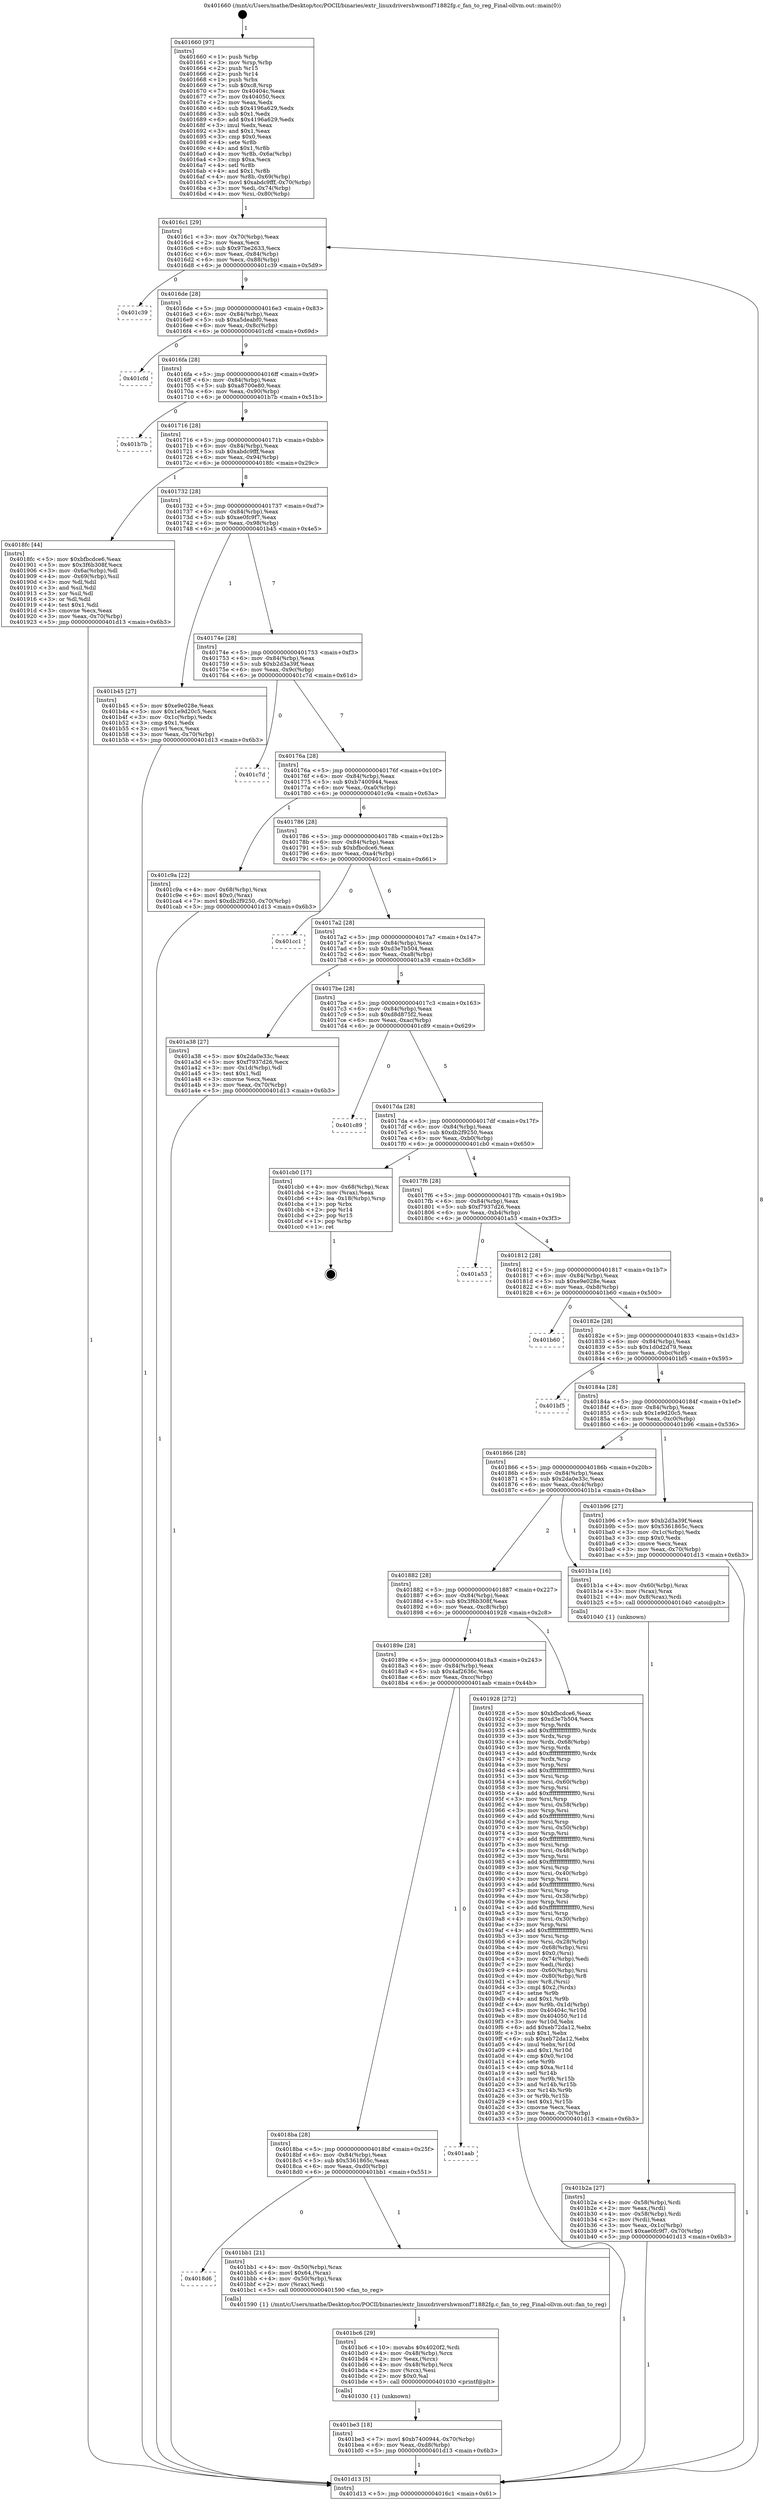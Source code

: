 digraph "0x401660" {
  label = "0x401660 (/mnt/c/Users/mathe/Desktop/tcc/POCII/binaries/extr_linuxdrivershwmonf71882fg.c_fan_to_reg_Final-ollvm.out::main(0))"
  labelloc = "t"
  node[shape=record]

  Entry [label="",width=0.3,height=0.3,shape=circle,fillcolor=black,style=filled]
  "0x4016c1" [label="{
     0x4016c1 [29]\l
     | [instrs]\l
     &nbsp;&nbsp;0x4016c1 \<+3\>: mov -0x70(%rbp),%eax\l
     &nbsp;&nbsp;0x4016c4 \<+2\>: mov %eax,%ecx\l
     &nbsp;&nbsp;0x4016c6 \<+6\>: sub $0x97be2633,%ecx\l
     &nbsp;&nbsp;0x4016cc \<+6\>: mov %eax,-0x84(%rbp)\l
     &nbsp;&nbsp;0x4016d2 \<+6\>: mov %ecx,-0x88(%rbp)\l
     &nbsp;&nbsp;0x4016d8 \<+6\>: je 0000000000401c39 \<main+0x5d9\>\l
  }"]
  "0x401c39" [label="{
     0x401c39\l
  }", style=dashed]
  "0x4016de" [label="{
     0x4016de [28]\l
     | [instrs]\l
     &nbsp;&nbsp;0x4016de \<+5\>: jmp 00000000004016e3 \<main+0x83\>\l
     &nbsp;&nbsp;0x4016e3 \<+6\>: mov -0x84(%rbp),%eax\l
     &nbsp;&nbsp;0x4016e9 \<+5\>: sub $0xa5deabf0,%eax\l
     &nbsp;&nbsp;0x4016ee \<+6\>: mov %eax,-0x8c(%rbp)\l
     &nbsp;&nbsp;0x4016f4 \<+6\>: je 0000000000401cfd \<main+0x69d\>\l
  }"]
  Exit [label="",width=0.3,height=0.3,shape=circle,fillcolor=black,style=filled,peripheries=2]
  "0x401cfd" [label="{
     0x401cfd\l
  }", style=dashed]
  "0x4016fa" [label="{
     0x4016fa [28]\l
     | [instrs]\l
     &nbsp;&nbsp;0x4016fa \<+5\>: jmp 00000000004016ff \<main+0x9f\>\l
     &nbsp;&nbsp;0x4016ff \<+6\>: mov -0x84(%rbp),%eax\l
     &nbsp;&nbsp;0x401705 \<+5\>: sub $0xa8700e80,%eax\l
     &nbsp;&nbsp;0x40170a \<+6\>: mov %eax,-0x90(%rbp)\l
     &nbsp;&nbsp;0x401710 \<+6\>: je 0000000000401b7b \<main+0x51b\>\l
  }"]
  "0x401be3" [label="{
     0x401be3 [18]\l
     | [instrs]\l
     &nbsp;&nbsp;0x401be3 \<+7\>: movl $0xb7400944,-0x70(%rbp)\l
     &nbsp;&nbsp;0x401bea \<+6\>: mov %eax,-0xd8(%rbp)\l
     &nbsp;&nbsp;0x401bf0 \<+5\>: jmp 0000000000401d13 \<main+0x6b3\>\l
  }"]
  "0x401b7b" [label="{
     0x401b7b\l
  }", style=dashed]
  "0x401716" [label="{
     0x401716 [28]\l
     | [instrs]\l
     &nbsp;&nbsp;0x401716 \<+5\>: jmp 000000000040171b \<main+0xbb\>\l
     &nbsp;&nbsp;0x40171b \<+6\>: mov -0x84(%rbp),%eax\l
     &nbsp;&nbsp;0x401721 \<+5\>: sub $0xabdc9fff,%eax\l
     &nbsp;&nbsp;0x401726 \<+6\>: mov %eax,-0x94(%rbp)\l
     &nbsp;&nbsp;0x40172c \<+6\>: je 00000000004018fc \<main+0x29c\>\l
  }"]
  "0x401bc6" [label="{
     0x401bc6 [29]\l
     | [instrs]\l
     &nbsp;&nbsp;0x401bc6 \<+10\>: movabs $0x4020f2,%rdi\l
     &nbsp;&nbsp;0x401bd0 \<+4\>: mov -0x48(%rbp),%rcx\l
     &nbsp;&nbsp;0x401bd4 \<+2\>: mov %eax,(%rcx)\l
     &nbsp;&nbsp;0x401bd6 \<+4\>: mov -0x48(%rbp),%rcx\l
     &nbsp;&nbsp;0x401bda \<+2\>: mov (%rcx),%esi\l
     &nbsp;&nbsp;0x401bdc \<+2\>: mov $0x0,%al\l
     &nbsp;&nbsp;0x401bde \<+5\>: call 0000000000401030 \<printf@plt\>\l
     | [calls]\l
     &nbsp;&nbsp;0x401030 \{1\} (unknown)\l
  }"]
  "0x4018fc" [label="{
     0x4018fc [44]\l
     | [instrs]\l
     &nbsp;&nbsp;0x4018fc \<+5\>: mov $0xbfbcdce6,%eax\l
     &nbsp;&nbsp;0x401901 \<+5\>: mov $0x3f6b308f,%ecx\l
     &nbsp;&nbsp;0x401906 \<+3\>: mov -0x6a(%rbp),%dl\l
     &nbsp;&nbsp;0x401909 \<+4\>: mov -0x69(%rbp),%sil\l
     &nbsp;&nbsp;0x40190d \<+3\>: mov %dl,%dil\l
     &nbsp;&nbsp;0x401910 \<+3\>: and %sil,%dil\l
     &nbsp;&nbsp;0x401913 \<+3\>: xor %sil,%dl\l
     &nbsp;&nbsp;0x401916 \<+3\>: or %dl,%dil\l
     &nbsp;&nbsp;0x401919 \<+4\>: test $0x1,%dil\l
     &nbsp;&nbsp;0x40191d \<+3\>: cmovne %ecx,%eax\l
     &nbsp;&nbsp;0x401920 \<+3\>: mov %eax,-0x70(%rbp)\l
     &nbsp;&nbsp;0x401923 \<+5\>: jmp 0000000000401d13 \<main+0x6b3\>\l
  }"]
  "0x401732" [label="{
     0x401732 [28]\l
     | [instrs]\l
     &nbsp;&nbsp;0x401732 \<+5\>: jmp 0000000000401737 \<main+0xd7\>\l
     &nbsp;&nbsp;0x401737 \<+6\>: mov -0x84(%rbp),%eax\l
     &nbsp;&nbsp;0x40173d \<+5\>: sub $0xae0fc9f7,%eax\l
     &nbsp;&nbsp;0x401742 \<+6\>: mov %eax,-0x98(%rbp)\l
     &nbsp;&nbsp;0x401748 \<+6\>: je 0000000000401b45 \<main+0x4e5\>\l
  }"]
  "0x401d13" [label="{
     0x401d13 [5]\l
     | [instrs]\l
     &nbsp;&nbsp;0x401d13 \<+5\>: jmp 00000000004016c1 \<main+0x61\>\l
  }"]
  "0x401660" [label="{
     0x401660 [97]\l
     | [instrs]\l
     &nbsp;&nbsp;0x401660 \<+1\>: push %rbp\l
     &nbsp;&nbsp;0x401661 \<+3\>: mov %rsp,%rbp\l
     &nbsp;&nbsp;0x401664 \<+2\>: push %r15\l
     &nbsp;&nbsp;0x401666 \<+2\>: push %r14\l
     &nbsp;&nbsp;0x401668 \<+1\>: push %rbx\l
     &nbsp;&nbsp;0x401669 \<+7\>: sub $0xc8,%rsp\l
     &nbsp;&nbsp;0x401670 \<+7\>: mov 0x40404c,%eax\l
     &nbsp;&nbsp;0x401677 \<+7\>: mov 0x404050,%ecx\l
     &nbsp;&nbsp;0x40167e \<+2\>: mov %eax,%edx\l
     &nbsp;&nbsp;0x401680 \<+6\>: sub $0x4196a629,%edx\l
     &nbsp;&nbsp;0x401686 \<+3\>: sub $0x1,%edx\l
     &nbsp;&nbsp;0x401689 \<+6\>: add $0x4196a629,%edx\l
     &nbsp;&nbsp;0x40168f \<+3\>: imul %edx,%eax\l
     &nbsp;&nbsp;0x401692 \<+3\>: and $0x1,%eax\l
     &nbsp;&nbsp;0x401695 \<+3\>: cmp $0x0,%eax\l
     &nbsp;&nbsp;0x401698 \<+4\>: sete %r8b\l
     &nbsp;&nbsp;0x40169c \<+4\>: and $0x1,%r8b\l
     &nbsp;&nbsp;0x4016a0 \<+4\>: mov %r8b,-0x6a(%rbp)\l
     &nbsp;&nbsp;0x4016a4 \<+3\>: cmp $0xa,%ecx\l
     &nbsp;&nbsp;0x4016a7 \<+4\>: setl %r8b\l
     &nbsp;&nbsp;0x4016ab \<+4\>: and $0x1,%r8b\l
     &nbsp;&nbsp;0x4016af \<+4\>: mov %r8b,-0x69(%rbp)\l
     &nbsp;&nbsp;0x4016b3 \<+7\>: movl $0xabdc9fff,-0x70(%rbp)\l
     &nbsp;&nbsp;0x4016ba \<+3\>: mov %edi,-0x74(%rbp)\l
     &nbsp;&nbsp;0x4016bd \<+4\>: mov %rsi,-0x80(%rbp)\l
  }"]
  "0x4018d6" [label="{
     0x4018d6\l
  }", style=dashed]
  "0x401b45" [label="{
     0x401b45 [27]\l
     | [instrs]\l
     &nbsp;&nbsp;0x401b45 \<+5\>: mov $0xe9e028e,%eax\l
     &nbsp;&nbsp;0x401b4a \<+5\>: mov $0x1e9d20c5,%ecx\l
     &nbsp;&nbsp;0x401b4f \<+3\>: mov -0x1c(%rbp),%edx\l
     &nbsp;&nbsp;0x401b52 \<+3\>: cmp $0x1,%edx\l
     &nbsp;&nbsp;0x401b55 \<+3\>: cmovl %ecx,%eax\l
     &nbsp;&nbsp;0x401b58 \<+3\>: mov %eax,-0x70(%rbp)\l
     &nbsp;&nbsp;0x401b5b \<+5\>: jmp 0000000000401d13 \<main+0x6b3\>\l
  }"]
  "0x40174e" [label="{
     0x40174e [28]\l
     | [instrs]\l
     &nbsp;&nbsp;0x40174e \<+5\>: jmp 0000000000401753 \<main+0xf3\>\l
     &nbsp;&nbsp;0x401753 \<+6\>: mov -0x84(%rbp),%eax\l
     &nbsp;&nbsp;0x401759 \<+5\>: sub $0xb2d3a39f,%eax\l
     &nbsp;&nbsp;0x40175e \<+6\>: mov %eax,-0x9c(%rbp)\l
     &nbsp;&nbsp;0x401764 \<+6\>: je 0000000000401c7d \<main+0x61d\>\l
  }"]
  "0x401bb1" [label="{
     0x401bb1 [21]\l
     | [instrs]\l
     &nbsp;&nbsp;0x401bb1 \<+4\>: mov -0x50(%rbp),%rax\l
     &nbsp;&nbsp;0x401bb5 \<+6\>: movl $0x64,(%rax)\l
     &nbsp;&nbsp;0x401bbb \<+4\>: mov -0x50(%rbp),%rax\l
     &nbsp;&nbsp;0x401bbf \<+2\>: mov (%rax),%edi\l
     &nbsp;&nbsp;0x401bc1 \<+5\>: call 0000000000401590 \<fan_to_reg\>\l
     | [calls]\l
     &nbsp;&nbsp;0x401590 \{1\} (/mnt/c/Users/mathe/Desktop/tcc/POCII/binaries/extr_linuxdrivershwmonf71882fg.c_fan_to_reg_Final-ollvm.out::fan_to_reg)\l
  }"]
  "0x401c7d" [label="{
     0x401c7d\l
  }", style=dashed]
  "0x40176a" [label="{
     0x40176a [28]\l
     | [instrs]\l
     &nbsp;&nbsp;0x40176a \<+5\>: jmp 000000000040176f \<main+0x10f\>\l
     &nbsp;&nbsp;0x40176f \<+6\>: mov -0x84(%rbp),%eax\l
     &nbsp;&nbsp;0x401775 \<+5\>: sub $0xb7400944,%eax\l
     &nbsp;&nbsp;0x40177a \<+6\>: mov %eax,-0xa0(%rbp)\l
     &nbsp;&nbsp;0x401780 \<+6\>: je 0000000000401c9a \<main+0x63a\>\l
  }"]
  "0x4018ba" [label="{
     0x4018ba [28]\l
     | [instrs]\l
     &nbsp;&nbsp;0x4018ba \<+5\>: jmp 00000000004018bf \<main+0x25f\>\l
     &nbsp;&nbsp;0x4018bf \<+6\>: mov -0x84(%rbp),%eax\l
     &nbsp;&nbsp;0x4018c5 \<+5\>: sub $0x5361865c,%eax\l
     &nbsp;&nbsp;0x4018ca \<+6\>: mov %eax,-0xd0(%rbp)\l
     &nbsp;&nbsp;0x4018d0 \<+6\>: je 0000000000401bb1 \<main+0x551\>\l
  }"]
  "0x401c9a" [label="{
     0x401c9a [22]\l
     | [instrs]\l
     &nbsp;&nbsp;0x401c9a \<+4\>: mov -0x68(%rbp),%rax\l
     &nbsp;&nbsp;0x401c9e \<+6\>: movl $0x0,(%rax)\l
     &nbsp;&nbsp;0x401ca4 \<+7\>: movl $0xdb2f9250,-0x70(%rbp)\l
     &nbsp;&nbsp;0x401cab \<+5\>: jmp 0000000000401d13 \<main+0x6b3\>\l
  }"]
  "0x401786" [label="{
     0x401786 [28]\l
     | [instrs]\l
     &nbsp;&nbsp;0x401786 \<+5\>: jmp 000000000040178b \<main+0x12b\>\l
     &nbsp;&nbsp;0x40178b \<+6\>: mov -0x84(%rbp),%eax\l
     &nbsp;&nbsp;0x401791 \<+5\>: sub $0xbfbcdce6,%eax\l
     &nbsp;&nbsp;0x401796 \<+6\>: mov %eax,-0xa4(%rbp)\l
     &nbsp;&nbsp;0x40179c \<+6\>: je 0000000000401cc1 \<main+0x661\>\l
  }"]
  "0x401aab" [label="{
     0x401aab\l
  }", style=dashed]
  "0x401cc1" [label="{
     0x401cc1\l
  }", style=dashed]
  "0x4017a2" [label="{
     0x4017a2 [28]\l
     | [instrs]\l
     &nbsp;&nbsp;0x4017a2 \<+5\>: jmp 00000000004017a7 \<main+0x147\>\l
     &nbsp;&nbsp;0x4017a7 \<+6\>: mov -0x84(%rbp),%eax\l
     &nbsp;&nbsp;0x4017ad \<+5\>: sub $0xd3e7b504,%eax\l
     &nbsp;&nbsp;0x4017b2 \<+6\>: mov %eax,-0xa8(%rbp)\l
     &nbsp;&nbsp;0x4017b8 \<+6\>: je 0000000000401a38 \<main+0x3d8\>\l
  }"]
  "0x401b2a" [label="{
     0x401b2a [27]\l
     | [instrs]\l
     &nbsp;&nbsp;0x401b2a \<+4\>: mov -0x58(%rbp),%rdi\l
     &nbsp;&nbsp;0x401b2e \<+2\>: mov %eax,(%rdi)\l
     &nbsp;&nbsp;0x401b30 \<+4\>: mov -0x58(%rbp),%rdi\l
     &nbsp;&nbsp;0x401b34 \<+2\>: mov (%rdi),%eax\l
     &nbsp;&nbsp;0x401b36 \<+3\>: mov %eax,-0x1c(%rbp)\l
     &nbsp;&nbsp;0x401b39 \<+7\>: movl $0xae0fc9f7,-0x70(%rbp)\l
     &nbsp;&nbsp;0x401b40 \<+5\>: jmp 0000000000401d13 \<main+0x6b3\>\l
  }"]
  "0x401a38" [label="{
     0x401a38 [27]\l
     | [instrs]\l
     &nbsp;&nbsp;0x401a38 \<+5\>: mov $0x2da0e33c,%eax\l
     &nbsp;&nbsp;0x401a3d \<+5\>: mov $0xf7937d26,%ecx\l
     &nbsp;&nbsp;0x401a42 \<+3\>: mov -0x1d(%rbp),%dl\l
     &nbsp;&nbsp;0x401a45 \<+3\>: test $0x1,%dl\l
     &nbsp;&nbsp;0x401a48 \<+3\>: cmovne %ecx,%eax\l
     &nbsp;&nbsp;0x401a4b \<+3\>: mov %eax,-0x70(%rbp)\l
     &nbsp;&nbsp;0x401a4e \<+5\>: jmp 0000000000401d13 \<main+0x6b3\>\l
  }"]
  "0x4017be" [label="{
     0x4017be [28]\l
     | [instrs]\l
     &nbsp;&nbsp;0x4017be \<+5\>: jmp 00000000004017c3 \<main+0x163\>\l
     &nbsp;&nbsp;0x4017c3 \<+6\>: mov -0x84(%rbp),%eax\l
     &nbsp;&nbsp;0x4017c9 \<+5\>: sub $0xd8d875f2,%eax\l
     &nbsp;&nbsp;0x4017ce \<+6\>: mov %eax,-0xac(%rbp)\l
     &nbsp;&nbsp;0x4017d4 \<+6\>: je 0000000000401c89 \<main+0x629\>\l
  }"]
  "0x40189e" [label="{
     0x40189e [28]\l
     | [instrs]\l
     &nbsp;&nbsp;0x40189e \<+5\>: jmp 00000000004018a3 \<main+0x243\>\l
     &nbsp;&nbsp;0x4018a3 \<+6\>: mov -0x84(%rbp),%eax\l
     &nbsp;&nbsp;0x4018a9 \<+5\>: sub $0x4af2636c,%eax\l
     &nbsp;&nbsp;0x4018ae \<+6\>: mov %eax,-0xcc(%rbp)\l
     &nbsp;&nbsp;0x4018b4 \<+6\>: je 0000000000401aab \<main+0x44b\>\l
  }"]
  "0x401c89" [label="{
     0x401c89\l
  }", style=dashed]
  "0x4017da" [label="{
     0x4017da [28]\l
     | [instrs]\l
     &nbsp;&nbsp;0x4017da \<+5\>: jmp 00000000004017df \<main+0x17f\>\l
     &nbsp;&nbsp;0x4017df \<+6\>: mov -0x84(%rbp),%eax\l
     &nbsp;&nbsp;0x4017e5 \<+5\>: sub $0xdb2f9250,%eax\l
     &nbsp;&nbsp;0x4017ea \<+6\>: mov %eax,-0xb0(%rbp)\l
     &nbsp;&nbsp;0x4017f0 \<+6\>: je 0000000000401cb0 \<main+0x650\>\l
  }"]
  "0x401928" [label="{
     0x401928 [272]\l
     | [instrs]\l
     &nbsp;&nbsp;0x401928 \<+5\>: mov $0xbfbcdce6,%eax\l
     &nbsp;&nbsp;0x40192d \<+5\>: mov $0xd3e7b504,%ecx\l
     &nbsp;&nbsp;0x401932 \<+3\>: mov %rsp,%rdx\l
     &nbsp;&nbsp;0x401935 \<+4\>: add $0xfffffffffffffff0,%rdx\l
     &nbsp;&nbsp;0x401939 \<+3\>: mov %rdx,%rsp\l
     &nbsp;&nbsp;0x40193c \<+4\>: mov %rdx,-0x68(%rbp)\l
     &nbsp;&nbsp;0x401940 \<+3\>: mov %rsp,%rdx\l
     &nbsp;&nbsp;0x401943 \<+4\>: add $0xfffffffffffffff0,%rdx\l
     &nbsp;&nbsp;0x401947 \<+3\>: mov %rdx,%rsp\l
     &nbsp;&nbsp;0x40194a \<+3\>: mov %rsp,%rsi\l
     &nbsp;&nbsp;0x40194d \<+4\>: add $0xfffffffffffffff0,%rsi\l
     &nbsp;&nbsp;0x401951 \<+3\>: mov %rsi,%rsp\l
     &nbsp;&nbsp;0x401954 \<+4\>: mov %rsi,-0x60(%rbp)\l
     &nbsp;&nbsp;0x401958 \<+3\>: mov %rsp,%rsi\l
     &nbsp;&nbsp;0x40195b \<+4\>: add $0xfffffffffffffff0,%rsi\l
     &nbsp;&nbsp;0x40195f \<+3\>: mov %rsi,%rsp\l
     &nbsp;&nbsp;0x401962 \<+4\>: mov %rsi,-0x58(%rbp)\l
     &nbsp;&nbsp;0x401966 \<+3\>: mov %rsp,%rsi\l
     &nbsp;&nbsp;0x401969 \<+4\>: add $0xfffffffffffffff0,%rsi\l
     &nbsp;&nbsp;0x40196d \<+3\>: mov %rsi,%rsp\l
     &nbsp;&nbsp;0x401970 \<+4\>: mov %rsi,-0x50(%rbp)\l
     &nbsp;&nbsp;0x401974 \<+3\>: mov %rsp,%rsi\l
     &nbsp;&nbsp;0x401977 \<+4\>: add $0xfffffffffffffff0,%rsi\l
     &nbsp;&nbsp;0x40197b \<+3\>: mov %rsi,%rsp\l
     &nbsp;&nbsp;0x40197e \<+4\>: mov %rsi,-0x48(%rbp)\l
     &nbsp;&nbsp;0x401982 \<+3\>: mov %rsp,%rsi\l
     &nbsp;&nbsp;0x401985 \<+4\>: add $0xfffffffffffffff0,%rsi\l
     &nbsp;&nbsp;0x401989 \<+3\>: mov %rsi,%rsp\l
     &nbsp;&nbsp;0x40198c \<+4\>: mov %rsi,-0x40(%rbp)\l
     &nbsp;&nbsp;0x401990 \<+3\>: mov %rsp,%rsi\l
     &nbsp;&nbsp;0x401993 \<+4\>: add $0xfffffffffffffff0,%rsi\l
     &nbsp;&nbsp;0x401997 \<+3\>: mov %rsi,%rsp\l
     &nbsp;&nbsp;0x40199a \<+4\>: mov %rsi,-0x38(%rbp)\l
     &nbsp;&nbsp;0x40199e \<+3\>: mov %rsp,%rsi\l
     &nbsp;&nbsp;0x4019a1 \<+4\>: add $0xfffffffffffffff0,%rsi\l
     &nbsp;&nbsp;0x4019a5 \<+3\>: mov %rsi,%rsp\l
     &nbsp;&nbsp;0x4019a8 \<+4\>: mov %rsi,-0x30(%rbp)\l
     &nbsp;&nbsp;0x4019ac \<+3\>: mov %rsp,%rsi\l
     &nbsp;&nbsp;0x4019af \<+4\>: add $0xfffffffffffffff0,%rsi\l
     &nbsp;&nbsp;0x4019b3 \<+3\>: mov %rsi,%rsp\l
     &nbsp;&nbsp;0x4019b6 \<+4\>: mov %rsi,-0x28(%rbp)\l
     &nbsp;&nbsp;0x4019ba \<+4\>: mov -0x68(%rbp),%rsi\l
     &nbsp;&nbsp;0x4019be \<+6\>: movl $0x0,(%rsi)\l
     &nbsp;&nbsp;0x4019c4 \<+3\>: mov -0x74(%rbp),%edi\l
     &nbsp;&nbsp;0x4019c7 \<+2\>: mov %edi,(%rdx)\l
     &nbsp;&nbsp;0x4019c9 \<+4\>: mov -0x60(%rbp),%rsi\l
     &nbsp;&nbsp;0x4019cd \<+4\>: mov -0x80(%rbp),%r8\l
     &nbsp;&nbsp;0x4019d1 \<+3\>: mov %r8,(%rsi)\l
     &nbsp;&nbsp;0x4019d4 \<+3\>: cmpl $0x2,(%rdx)\l
     &nbsp;&nbsp;0x4019d7 \<+4\>: setne %r9b\l
     &nbsp;&nbsp;0x4019db \<+4\>: and $0x1,%r9b\l
     &nbsp;&nbsp;0x4019df \<+4\>: mov %r9b,-0x1d(%rbp)\l
     &nbsp;&nbsp;0x4019e3 \<+8\>: mov 0x40404c,%r10d\l
     &nbsp;&nbsp;0x4019eb \<+8\>: mov 0x404050,%r11d\l
     &nbsp;&nbsp;0x4019f3 \<+3\>: mov %r10d,%ebx\l
     &nbsp;&nbsp;0x4019f6 \<+6\>: add $0xeb72da12,%ebx\l
     &nbsp;&nbsp;0x4019fc \<+3\>: sub $0x1,%ebx\l
     &nbsp;&nbsp;0x4019ff \<+6\>: sub $0xeb72da12,%ebx\l
     &nbsp;&nbsp;0x401a05 \<+4\>: imul %ebx,%r10d\l
     &nbsp;&nbsp;0x401a09 \<+4\>: and $0x1,%r10d\l
     &nbsp;&nbsp;0x401a0d \<+4\>: cmp $0x0,%r10d\l
     &nbsp;&nbsp;0x401a11 \<+4\>: sete %r9b\l
     &nbsp;&nbsp;0x401a15 \<+4\>: cmp $0xa,%r11d\l
     &nbsp;&nbsp;0x401a19 \<+4\>: setl %r14b\l
     &nbsp;&nbsp;0x401a1d \<+3\>: mov %r9b,%r15b\l
     &nbsp;&nbsp;0x401a20 \<+3\>: and %r14b,%r15b\l
     &nbsp;&nbsp;0x401a23 \<+3\>: xor %r14b,%r9b\l
     &nbsp;&nbsp;0x401a26 \<+3\>: or %r9b,%r15b\l
     &nbsp;&nbsp;0x401a29 \<+4\>: test $0x1,%r15b\l
     &nbsp;&nbsp;0x401a2d \<+3\>: cmovne %ecx,%eax\l
     &nbsp;&nbsp;0x401a30 \<+3\>: mov %eax,-0x70(%rbp)\l
     &nbsp;&nbsp;0x401a33 \<+5\>: jmp 0000000000401d13 \<main+0x6b3\>\l
  }"]
  "0x401cb0" [label="{
     0x401cb0 [17]\l
     | [instrs]\l
     &nbsp;&nbsp;0x401cb0 \<+4\>: mov -0x68(%rbp),%rax\l
     &nbsp;&nbsp;0x401cb4 \<+2\>: mov (%rax),%eax\l
     &nbsp;&nbsp;0x401cb6 \<+4\>: lea -0x18(%rbp),%rsp\l
     &nbsp;&nbsp;0x401cba \<+1\>: pop %rbx\l
     &nbsp;&nbsp;0x401cbb \<+2\>: pop %r14\l
     &nbsp;&nbsp;0x401cbd \<+2\>: pop %r15\l
     &nbsp;&nbsp;0x401cbf \<+1\>: pop %rbp\l
     &nbsp;&nbsp;0x401cc0 \<+1\>: ret\l
  }"]
  "0x4017f6" [label="{
     0x4017f6 [28]\l
     | [instrs]\l
     &nbsp;&nbsp;0x4017f6 \<+5\>: jmp 00000000004017fb \<main+0x19b\>\l
     &nbsp;&nbsp;0x4017fb \<+6\>: mov -0x84(%rbp),%eax\l
     &nbsp;&nbsp;0x401801 \<+5\>: sub $0xf7937d26,%eax\l
     &nbsp;&nbsp;0x401806 \<+6\>: mov %eax,-0xb4(%rbp)\l
     &nbsp;&nbsp;0x40180c \<+6\>: je 0000000000401a53 \<main+0x3f3\>\l
  }"]
  "0x401882" [label="{
     0x401882 [28]\l
     | [instrs]\l
     &nbsp;&nbsp;0x401882 \<+5\>: jmp 0000000000401887 \<main+0x227\>\l
     &nbsp;&nbsp;0x401887 \<+6\>: mov -0x84(%rbp),%eax\l
     &nbsp;&nbsp;0x40188d \<+5\>: sub $0x3f6b308f,%eax\l
     &nbsp;&nbsp;0x401892 \<+6\>: mov %eax,-0xc8(%rbp)\l
     &nbsp;&nbsp;0x401898 \<+6\>: je 0000000000401928 \<main+0x2c8\>\l
  }"]
  "0x401a53" [label="{
     0x401a53\l
  }", style=dashed]
  "0x401812" [label="{
     0x401812 [28]\l
     | [instrs]\l
     &nbsp;&nbsp;0x401812 \<+5\>: jmp 0000000000401817 \<main+0x1b7\>\l
     &nbsp;&nbsp;0x401817 \<+6\>: mov -0x84(%rbp),%eax\l
     &nbsp;&nbsp;0x40181d \<+5\>: sub $0xe9e028e,%eax\l
     &nbsp;&nbsp;0x401822 \<+6\>: mov %eax,-0xb8(%rbp)\l
     &nbsp;&nbsp;0x401828 \<+6\>: je 0000000000401b60 \<main+0x500\>\l
  }"]
  "0x401b1a" [label="{
     0x401b1a [16]\l
     | [instrs]\l
     &nbsp;&nbsp;0x401b1a \<+4\>: mov -0x60(%rbp),%rax\l
     &nbsp;&nbsp;0x401b1e \<+3\>: mov (%rax),%rax\l
     &nbsp;&nbsp;0x401b21 \<+4\>: mov 0x8(%rax),%rdi\l
     &nbsp;&nbsp;0x401b25 \<+5\>: call 0000000000401040 \<atoi@plt\>\l
     | [calls]\l
     &nbsp;&nbsp;0x401040 \{1\} (unknown)\l
  }"]
  "0x401b60" [label="{
     0x401b60\l
  }", style=dashed]
  "0x40182e" [label="{
     0x40182e [28]\l
     | [instrs]\l
     &nbsp;&nbsp;0x40182e \<+5\>: jmp 0000000000401833 \<main+0x1d3\>\l
     &nbsp;&nbsp;0x401833 \<+6\>: mov -0x84(%rbp),%eax\l
     &nbsp;&nbsp;0x401839 \<+5\>: sub $0x1d0d2d79,%eax\l
     &nbsp;&nbsp;0x40183e \<+6\>: mov %eax,-0xbc(%rbp)\l
     &nbsp;&nbsp;0x401844 \<+6\>: je 0000000000401bf5 \<main+0x595\>\l
  }"]
  "0x401866" [label="{
     0x401866 [28]\l
     | [instrs]\l
     &nbsp;&nbsp;0x401866 \<+5\>: jmp 000000000040186b \<main+0x20b\>\l
     &nbsp;&nbsp;0x40186b \<+6\>: mov -0x84(%rbp),%eax\l
     &nbsp;&nbsp;0x401871 \<+5\>: sub $0x2da0e33c,%eax\l
     &nbsp;&nbsp;0x401876 \<+6\>: mov %eax,-0xc4(%rbp)\l
     &nbsp;&nbsp;0x40187c \<+6\>: je 0000000000401b1a \<main+0x4ba\>\l
  }"]
  "0x401bf5" [label="{
     0x401bf5\l
  }", style=dashed]
  "0x40184a" [label="{
     0x40184a [28]\l
     | [instrs]\l
     &nbsp;&nbsp;0x40184a \<+5\>: jmp 000000000040184f \<main+0x1ef\>\l
     &nbsp;&nbsp;0x40184f \<+6\>: mov -0x84(%rbp),%eax\l
     &nbsp;&nbsp;0x401855 \<+5\>: sub $0x1e9d20c5,%eax\l
     &nbsp;&nbsp;0x40185a \<+6\>: mov %eax,-0xc0(%rbp)\l
     &nbsp;&nbsp;0x401860 \<+6\>: je 0000000000401b96 \<main+0x536\>\l
  }"]
  "0x401b96" [label="{
     0x401b96 [27]\l
     | [instrs]\l
     &nbsp;&nbsp;0x401b96 \<+5\>: mov $0xb2d3a39f,%eax\l
     &nbsp;&nbsp;0x401b9b \<+5\>: mov $0x5361865c,%ecx\l
     &nbsp;&nbsp;0x401ba0 \<+3\>: mov -0x1c(%rbp),%edx\l
     &nbsp;&nbsp;0x401ba3 \<+3\>: cmp $0x0,%edx\l
     &nbsp;&nbsp;0x401ba6 \<+3\>: cmove %ecx,%eax\l
     &nbsp;&nbsp;0x401ba9 \<+3\>: mov %eax,-0x70(%rbp)\l
     &nbsp;&nbsp;0x401bac \<+5\>: jmp 0000000000401d13 \<main+0x6b3\>\l
  }"]
  Entry -> "0x401660" [label=" 1"]
  "0x4016c1" -> "0x401c39" [label=" 0"]
  "0x4016c1" -> "0x4016de" [label=" 9"]
  "0x401cb0" -> Exit [label=" 1"]
  "0x4016de" -> "0x401cfd" [label=" 0"]
  "0x4016de" -> "0x4016fa" [label=" 9"]
  "0x401c9a" -> "0x401d13" [label=" 1"]
  "0x4016fa" -> "0x401b7b" [label=" 0"]
  "0x4016fa" -> "0x401716" [label=" 9"]
  "0x401be3" -> "0x401d13" [label=" 1"]
  "0x401716" -> "0x4018fc" [label=" 1"]
  "0x401716" -> "0x401732" [label=" 8"]
  "0x4018fc" -> "0x401d13" [label=" 1"]
  "0x401660" -> "0x4016c1" [label=" 1"]
  "0x401d13" -> "0x4016c1" [label=" 8"]
  "0x401bc6" -> "0x401be3" [label=" 1"]
  "0x401732" -> "0x401b45" [label=" 1"]
  "0x401732" -> "0x40174e" [label=" 7"]
  "0x401bb1" -> "0x401bc6" [label=" 1"]
  "0x40174e" -> "0x401c7d" [label=" 0"]
  "0x40174e" -> "0x40176a" [label=" 7"]
  "0x4018ba" -> "0x4018d6" [label=" 0"]
  "0x40176a" -> "0x401c9a" [label=" 1"]
  "0x40176a" -> "0x401786" [label=" 6"]
  "0x4018ba" -> "0x401bb1" [label=" 1"]
  "0x401786" -> "0x401cc1" [label=" 0"]
  "0x401786" -> "0x4017a2" [label=" 6"]
  "0x40189e" -> "0x4018ba" [label=" 1"]
  "0x4017a2" -> "0x401a38" [label=" 1"]
  "0x4017a2" -> "0x4017be" [label=" 5"]
  "0x40189e" -> "0x401aab" [label=" 0"]
  "0x4017be" -> "0x401c89" [label=" 0"]
  "0x4017be" -> "0x4017da" [label=" 5"]
  "0x401b45" -> "0x401d13" [label=" 1"]
  "0x4017da" -> "0x401cb0" [label=" 1"]
  "0x4017da" -> "0x4017f6" [label=" 4"]
  "0x401b2a" -> "0x401d13" [label=" 1"]
  "0x4017f6" -> "0x401a53" [label=" 0"]
  "0x4017f6" -> "0x401812" [label=" 4"]
  "0x401a38" -> "0x401d13" [label=" 1"]
  "0x401812" -> "0x401b60" [label=" 0"]
  "0x401812" -> "0x40182e" [label=" 4"]
  "0x401928" -> "0x401d13" [label=" 1"]
  "0x40182e" -> "0x401bf5" [label=" 0"]
  "0x40182e" -> "0x40184a" [label=" 4"]
  "0x401882" -> "0x40189e" [label=" 1"]
  "0x40184a" -> "0x401b96" [label=" 1"]
  "0x40184a" -> "0x401866" [label=" 3"]
  "0x401b96" -> "0x401d13" [label=" 1"]
  "0x401866" -> "0x401b1a" [label=" 1"]
  "0x401866" -> "0x401882" [label=" 2"]
  "0x401b1a" -> "0x401b2a" [label=" 1"]
  "0x401882" -> "0x401928" [label=" 1"]
}
